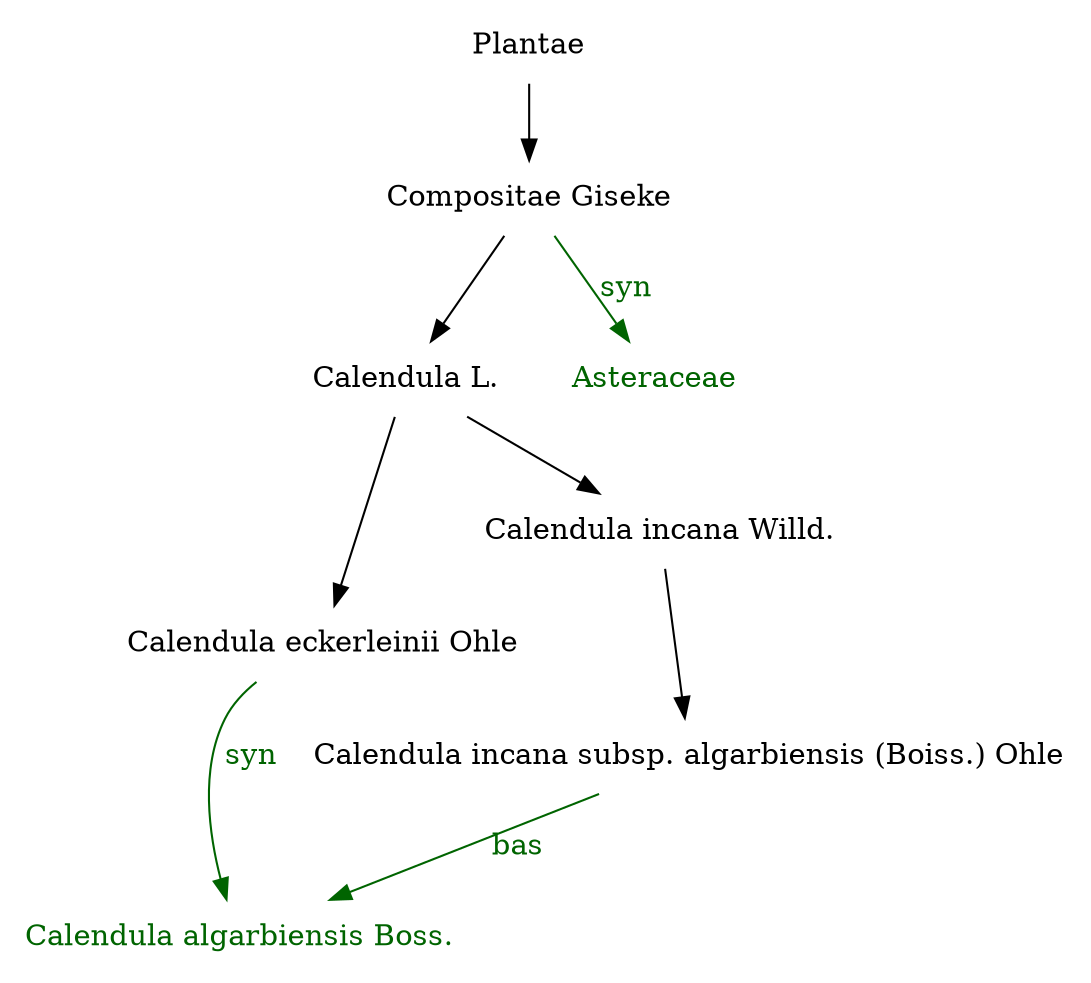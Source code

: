 digraph G {
  node [shape=plaintext]

  n0  [label="Plantae"]
  n0 -> n1
  n1  [label="Compositae Giseke"]
  n1 -> n3
  n2  [label="Asteraceae", fontcolor=darkgreen]
  n1 -> n2  [color=darkgreen, fontcolor=darkgreen, label=syn]
  n3  [label="Calendula L."]
  n3 -> n5
  n3 -> n4
  n5  [label="Calendula eckerleinii Ohle"]
  n7  [label="Calendula algarbiensis Boss.", fontcolor=darkgreen]
  n5 -> n7  [color=darkgreen, fontcolor=darkgreen, label=syn]
  n6 -> n7  [color=darkgreen, fontcolor=darkgreen, label=bas]
  n4  [label="Calendula incana Willd."]
  n4 -> n6
  n6  [label="Calendula incana subsp. algarbiensis (Boiss.) Ohle"]
}
